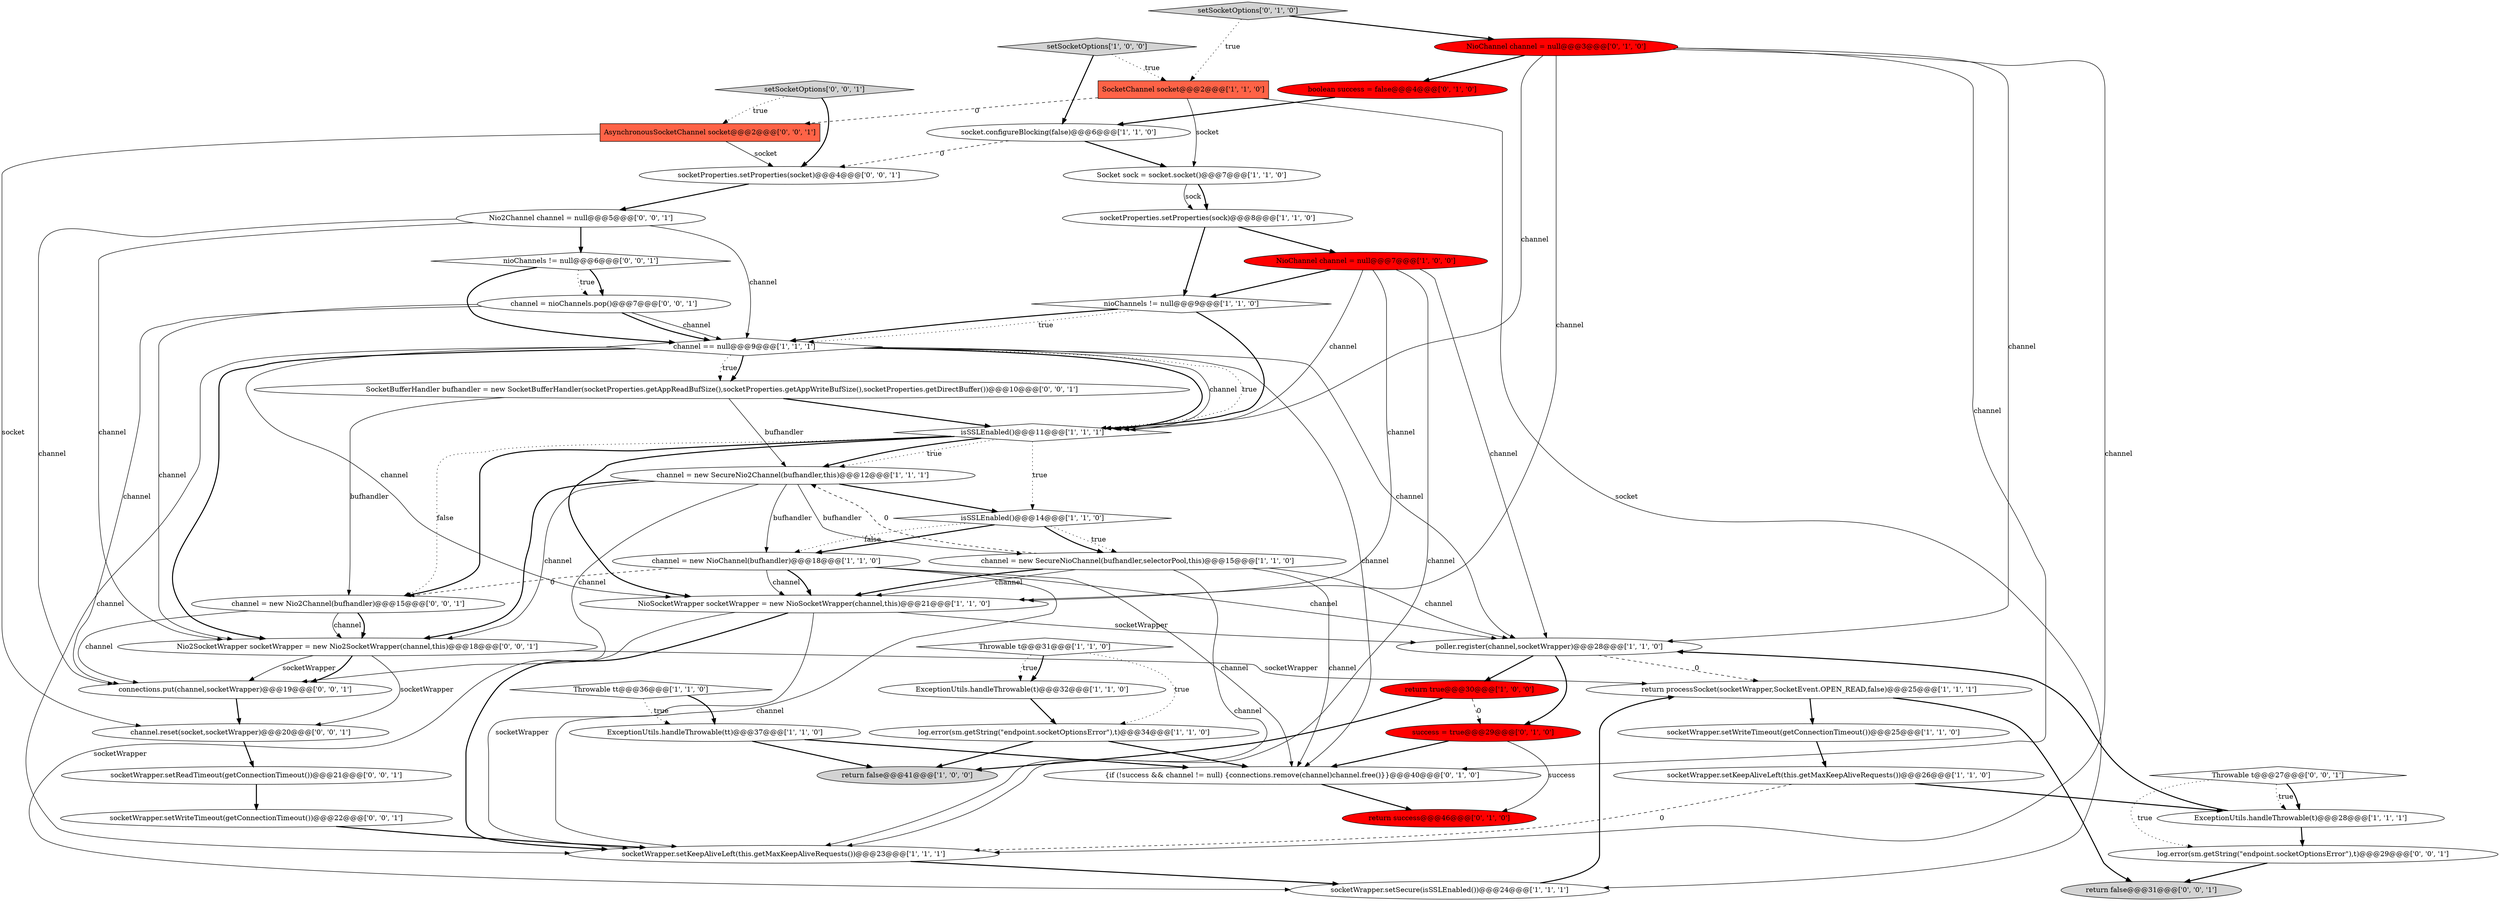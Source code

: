 digraph {
10 [style = filled, label = "Throwable tt@@@36@@@['1', '1', '0']", fillcolor = white, shape = diamond image = "AAA0AAABBB1BBB"];
1 [style = filled, label = "Socket sock = socket.socket()@@@7@@@['1', '1', '0']", fillcolor = white, shape = ellipse image = "AAA0AAABBB1BBB"];
26 [style = filled, label = "SocketChannel socket@@@2@@@['1', '1', '0']", fillcolor = tomato, shape = box image = "AAA0AAABBB1BBB"];
28 [style = filled, label = "NioChannel channel = null@@@3@@@['0', '1', '0']", fillcolor = red, shape = ellipse image = "AAA1AAABBB2BBB"];
5 [style = filled, label = "return true@@@30@@@['1', '0', '0']", fillcolor = red, shape = ellipse image = "AAA1AAABBB1BBB"];
20 [style = filled, label = "channel == null@@@9@@@['1', '1', '1']", fillcolor = white, shape = diamond image = "AAA0AAABBB1BBB"];
22 [style = filled, label = "nioChannels != null@@@9@@@['1', '1', '0']", fillcolor = white, shape = diamond image = "AAA0AAABBB1BBB"];
11 [style = filled, label = "channel = new SecureNioChannel(bufhandler,selectorPool,this)@@@15@@@['1', '1', '0']", fillcolor = white, shape = ellipse image = "AAA0AAABBB1BBB"];
35 [style = filled, label = "Nio2SocketWrapper socketWrapper = new Nio2SocketWrapper(channel,this)@@@18@@@['0', '0', '1']", fillcolor = white, shape = ellipse image = "AAA0AAABBB3BBB"];
44 [style = filled, label = "socketWrapper.setWriteTimeout(getConnectionTimeout())@@@22@@@['0', '0', '1']", fillcolor = white, shape = ellipse image = "AAA0AAABBB3BBB"];
45 [style = filled, label = "setSocketOptions['0', '0', '1']", fillcolor = lightgray, shape = diamond image = "AAA0AAABBB3BBB"];
23 [style = filled, label = "ExceptionUtils.handleThrowable(tt)@@@37@@@['1', '1', '0']", fillcolor = white, shape = ellipse image = "AAA0AAABBB1BBB"];
18 [style = filled, label = "socketWrapper.setSecure(isSSLEnabled())@@@24@@@['1', '1', '1']", fillcolor = white, shape = ellipse image = "AAA0AAABBB1BBB"];
14 [style = filled, label = "ExceptionUtils.handleThrowable(t)@@@32@@@['1', '1', '0']", fillcolor = white, shape = ellipse image = "AAA0AAABBB1BBB"];
3 [style = filled, label = "isSSLEnabled()@@@11@@@['1', '1', '1']", fillcolor = white, shape = diamond image = "AAA0AAABBB1BBB"];
9 [style = filled, label = "channel = new SecureNio2Channel(bufhandler,this)@@@12@@@['1', '1', '1']", fillcolor = white, shape = ellipse image = "AAA0AAABBB1BBB"];
24 [style = filled, label = "log.error(sm.getString(\"endpoint.socketOptionsError\"),t)@@@34@@@['1', '1', '0']", fillcolor = white, shape = ellipse image = "AAA0AAABBB1BBB"];
31 [style = filled, label = "boolean success = false@@@4@@@['0', '1', '0']", fillcolor = red, shape = ellipse image = "AAA1AAABBB2BBB"];
12 [style = filled, label = "ExceptionUtils.handleThrowable(t)@@@28@@@['1', '1', '1']", fillcolor = white, shape = ellipse image = "AAA0AAABBB1BBB"];
47 [style = filled, label = "log.error(sm.getString(\"endpoint.socketOptionsError\"),t)@@@29@@@['0', '0', '1']", fillcolor = white, shape = ellipse image = "AAA0AAABBB3BBB"];
34 [style = filled, label = "channel = new Nio2Channel(bufhandler)@@@15@@@['0', '0', '1']", fillcolor = white, shape = ellipse image = "AAA0AAABBB3BBB"];
16 [style = filled, label = "NioSocketWrapper socketWrapper = new NioSocketWrapper(channel,this)@@@21@@@['1', '1', '0']", fillcolor = white, shape = ellipse image = "AAA0AAABBB1BBB"];
17 [style = filled, label = "socketWrapper.setKeepAliveLeft(this.getMaxKeepAliveRequests())@@@23@@@['1', '1', '1']", fillcolor = white, shape = ellipse image = "AAA0AAABBB1BBB"];
15 [style = filled, label = "setSocketOptions['1', '0', '0']", fillcolor = lightgray, shape = diamond image = "AAA0AAABBB1BBB"];
41 [style = filled, label = "socketProperties.setProperties(socket)@@@4@@@['0', '0', '1']", fillcolor = white, shape = ellipse image = "AAA0AAABBB3BBB"];
39 [style = filled, label = "nioChannels != null@@@6@@@['0', '0', '1']", fillcolor = white, shape = diamond image = "AAA0AAABBB3BBB"];
19 [style = filled, label = "socketProperties.setProperties(sock)@@@8@@@['1', '1', '0']", fillcolor = white, shape = ellipse image = "AAA0AAABBB1BBB"];
21 [style = filled, label = "socketWrapper.setWriteTimeout(getConnectionTimeout())@@@25@@@['1', '1', '0']", fillcolor = white, shape = ellipse image = "AAA0AAABBB1BBB"];
0 [style = filled, label = "channel = new NioChannel(bufhandler)@@@18@@@['1', '1', '0']", fillcolor = white, shape = ellipse image = "AAA0AAABBB1BBB"];
38 [style = filled, label = "socketWrapper.setReadTimeout(getConnectionTimeout())@@@21@@@['0', '0', '1']", fillcolor = white, shape = ellipse image = "AAA0AAABBB3BBB"];
29 [style = filled, label = "{if (!success && channel != null) {connections.remove(channel)channel.free()}}@@@40@@@['0', '1', '0']", fillcolor = white, shape = ellipse image = "AAA0AAABBB2BBB"];
4 [style = filled, label = "socketWrapper.setKeepAliveLeft(this.getMaxKeepAliveRequests())@@@26@@@['1', '1', '0']", fillcolor = white, shape = ellipse image = "AAA0AAABBB1BBB"];
27 [style = filled, label = "poller.register(channel,socketWrapper)@@@28@@@['1', '1', '0']", fillcolor = white, shape = ellipse image = "AAA0AAABBB1BBB"];
33 [style = filled, label = "setSocketOptions['0', '1', '0']", fillcolor = lightgray, shape = diamond image = "AAA0AAABBB2BBB"];
48 [style = filled, label = "AsynchronousSocketChannel socket@@@2@@@['0', '0', '1']", fillcolor = tomato, shape = box image = "AAA0AAABBB3BBB"];
36 [style = filled, label = "SocketBufferHandler bufhandler = new SocketBufferHandler(socketProperties.getAppReadBufSize(),socketProperties.getAppWriteBufSize(),socketProperties.getDirectBuffer())@@@10@@@['0', '0', '1']", fillcolor = white, shape = ellipse image = "AAA0AAABBB3BBB"];
25 [style = filled, label = "isSSLEnabled()@@@14@@@['1', '1', '0']", fillcolor = white, shape = diamond image = "AAA0AAABBB1BBB"];
6 [style = filled, label = "Throwable t@@@31@@@['1', '1', '0']", fillcolor = white, shape = diamond image = "AAA0AAABBB1BBB"];
13 [style = filled, label = "return false@@@41@@@['1', '0', '0']", fillcolor = lightgray, shape = ellipse image = "AAA0AAABBB1BBB"];
30 [style = filled, label = "return success@@@46@@@['0', '1', '0']", fillcolor = red, shape = ellipse image = "AAA1AAABBB2BBB"];
32 [style = filled, label = "success = true@@@29@@@['0', '1', '0']", fillcolor = red, shape = ellipse image = "AAA1AAABBB2BBB"];
42 [style = filled, label = "connections.put(channel,socketWrapper)@@@19@@@['0', '0', '1']", fillcolor = white, shape = ellipse image = "AAA0AAABBB3BBB"];
37 [style = filled, label = "channel = nioChannels.pop()@@@7@@@['0', '0', '1']", fillcolor = white, shape = ellipse image = "AAA0AAABBB3BBB"];
2 [style = filled, label = "return processSocket(socketWrapper,SocketEvent.OPEN_READ,false)@@@25@@@['1', '1', '1']", fillcolor = white, shape = ellipse image = "AAA0AAABBB1BBB"];
40 [style = filled, label = "return false@@@31@@@['0', '0', '1']", fillcolor = lightgray, shape = ellipse image = "AAA0AAABBB3BBB"];
43 [style = filled, label = "channel.reset(socket,socketWrapper)@@@20@@@['0', '0', '1']", fillcolor = white, shape = ellipse image = "AAA0AAABBB3BBB"];
46 [style = filled, label = "Throwable t@@@27@@@['0', '0', '1']", fillcolor = white, shape = diamond image = "AAA0AAABBB3BBB"];
49 [style = filled, label = "Nio2Channel channel = null@@@5@@@['0', '0', '1']", fillcolor = white, shape = ellipse image = "AAA0AAABBB3BBB"];
7 [style = filled, label = "socket.configureBlocking(false)@@@6@@@['1', '1', '0']", fillcolor = white, shape = ellipse image = "AAA0AAABBB1BBB"];
8 [style = filled, label = "NioChannel channel = null@@@7@@@['1', '0', '0']", fillcolor = red, shape = ellipse image = "AAA1AAABBB1BBB"];
26->18 [style = solid, label="socket"];
11->16 [style = solid, label="channel"];
14->24 [style = bold, label=""];
27->32 [style = bold, label=""];
38->44 [style = bold, label=""];
29->30 [style = bold, label=""];
36->9 [style = solid, label="bufhandler"];
11->9 [style = dashed, label="0"];
20->17 [style = solid, label="channel"];
0->16 [style = solid, label="channel"];
46->12 [style = dotted, label="true"];
20->36 [style = dotted, label="true"];
8->3 [style = solid, label="channel"];
37->20 [style = solid, label="channel"];
3->16 [style = bold, label=""];
3->25 [style = dotted, label="true"];
25->11 [style = dotted, label="true"];
9->35 [style = bold, label=""];
33->26 [style = dotted, label="true"];
16->18 [style = solid, label="socketWrapper"];
3->34 [style = bold, label=""];
23->29 [style = bold, label=""];
12->47 [style = bold, label=""];
49->20 [style = solid, label="channel"];
48->43 [style = solid, label="socket"];
49->39 [style = bold, label=""];
35->42 [style = solid, label="socketWrapper"];
36->34 [style = solid, label="bufhandler"];
23->13 [style = bold, label=""];
9->0 [style = solid, label="bufhandler"];
0->34 [style = dashed, label="0"];
49->42 [style = solid, label="channel"];
28->17 [style = solid, label="channel"];
27->5 [style = bold, label=""];
35->2 [style = solid, label="socketWrapper"];
15->26 [style = dotted, label="true"];
9->11 [style = solid, label="bufhandler"];
45->41 [style = bold, label=""];
11->16 [style = bold, label=""];
28->29 [style = solid, label="channel"];
7->1 [style = bold, label=""];
20->29 [style = solid, label="channel"];
4->17 [style = dashed, label="0"];
20->27 [style = solid, label="channel"];
33->28 [style = bold, label=""];
41->49 [style = bold, label=""];
27->2 [style = dashed, label="0"];
20->3 [style = bold, label=""];
16->17 [style = bold, label=""];
44->17 [style = bold, label=""];
8->22 [style = bold, label=""];
37->42 [style = solid, label="channel"];
5->32 [style = dashed, label="0"];
6->14 [style = dotted, label="true"];
20->3 [style = solid, label="channel"];
10->23 [style = dotted, label="true"];
22->20 [style = dotted, label="true"];
45->48 [style = dotted, label="true"];
22->20 [style = bold, label=""];
2->21 [style = bold, label=""];
9->42 [style = solid, label="channel"];
20->16 [style = solid, label="channel"];
20->3 [style = dotted, label="true"];
3->34 [style = dotted, label="false"];
34->35 [style = bold, label=""];
1->19 [style = bold, label=""];
39->20 [style = bold, label=""];
1->19 [style = solid, label="sock"];
19->22 [style = bold, label=""];
8->27 [style = solid, label="channel"];
48->41 [style = solid, label="socket"];
24->13 [style = bold, label=""];
21->4 [style = bold, label=""];
25->0 [style = bold, label=""];
39->37 [style = bold, label=""];
6->24 [style = dotted, label="true"];
0->16 [style = bold, label=""];
34->35 [style = solid, label="channel"];
47->40 [style = bold, label=""];
35->42 [style = bold, label=""];
28->31 [style = bold, label=""];
46->47 [style = dotted, label="true"];
0->29 [style = solid, label="channel"];
3->9 [style = dotted, label="true"];
28->3 [style = solid, label="channel"];
31->7 [style = bold, label=""];
3->9 [style = bold, label=""];
39->37 [style = dotted, label="true"];
43->38 [style = bold, label=""];
10->23 [style = bold, label=""];
35->43 [style = solid, label="socketWrapper"];
5->13 [style = bold, label=""];
25->0 [style = dotted, label="false"];
4->12 [style = bold, label=""];
16->27 [style = solid, label="socketWrapper"];
32->30 [style = solid, label="success"];
7->41 [style = dashed, label="0"];
11->29 [style = solid, label="channel"];
12->27 [style = bold, label=""];
28->27 [style = solid, label="channel"];
20->36 [style = bold, label=""];
26->48 [style = dashed, label="0"];
0->17 [style = solid, label="channel"];
11->27 [style = solid, label="channel"];
42->43 [style = bold, label=""];
11->17 [style = solid, label="channel"];
15->7 [style = bold, label=""];
46->12 [style = bold, label=""];
16->17 [style = solid, label="socketWrapper"];
8->16 [style = solid, label="channel"];
37->20 [style = bold, label=""];
9->35 [style = solid, label="channel"];
24->29 [style = bold, label=""];
2->40 [style = bold, label=""];
18->2 [style = bold, label=""];
26->1 [style = solid, label="socket"];
19->8 [style = bold, label=""];
49->35 [style = solid, label="channel"];
6->14 [style = bold, label=""];
22->3 [style = bold, label=""];
37->35 [style = solid, label="channel"];
32->29 [style = bold, label=""];
28->16 [style = solid, label="channel"];
25->11 [style = bold, label=""];
9->25 [style = bold, label=""];
0->27 [style = solid, label="channel"];
20->35 [style = bold, label=""];
34->42 [style = solid, label="channel"];
8->17 [style = solid, label="channel"];
17->18 [style = bold, label=""];
36->3 [style = bold, label=""];
}
